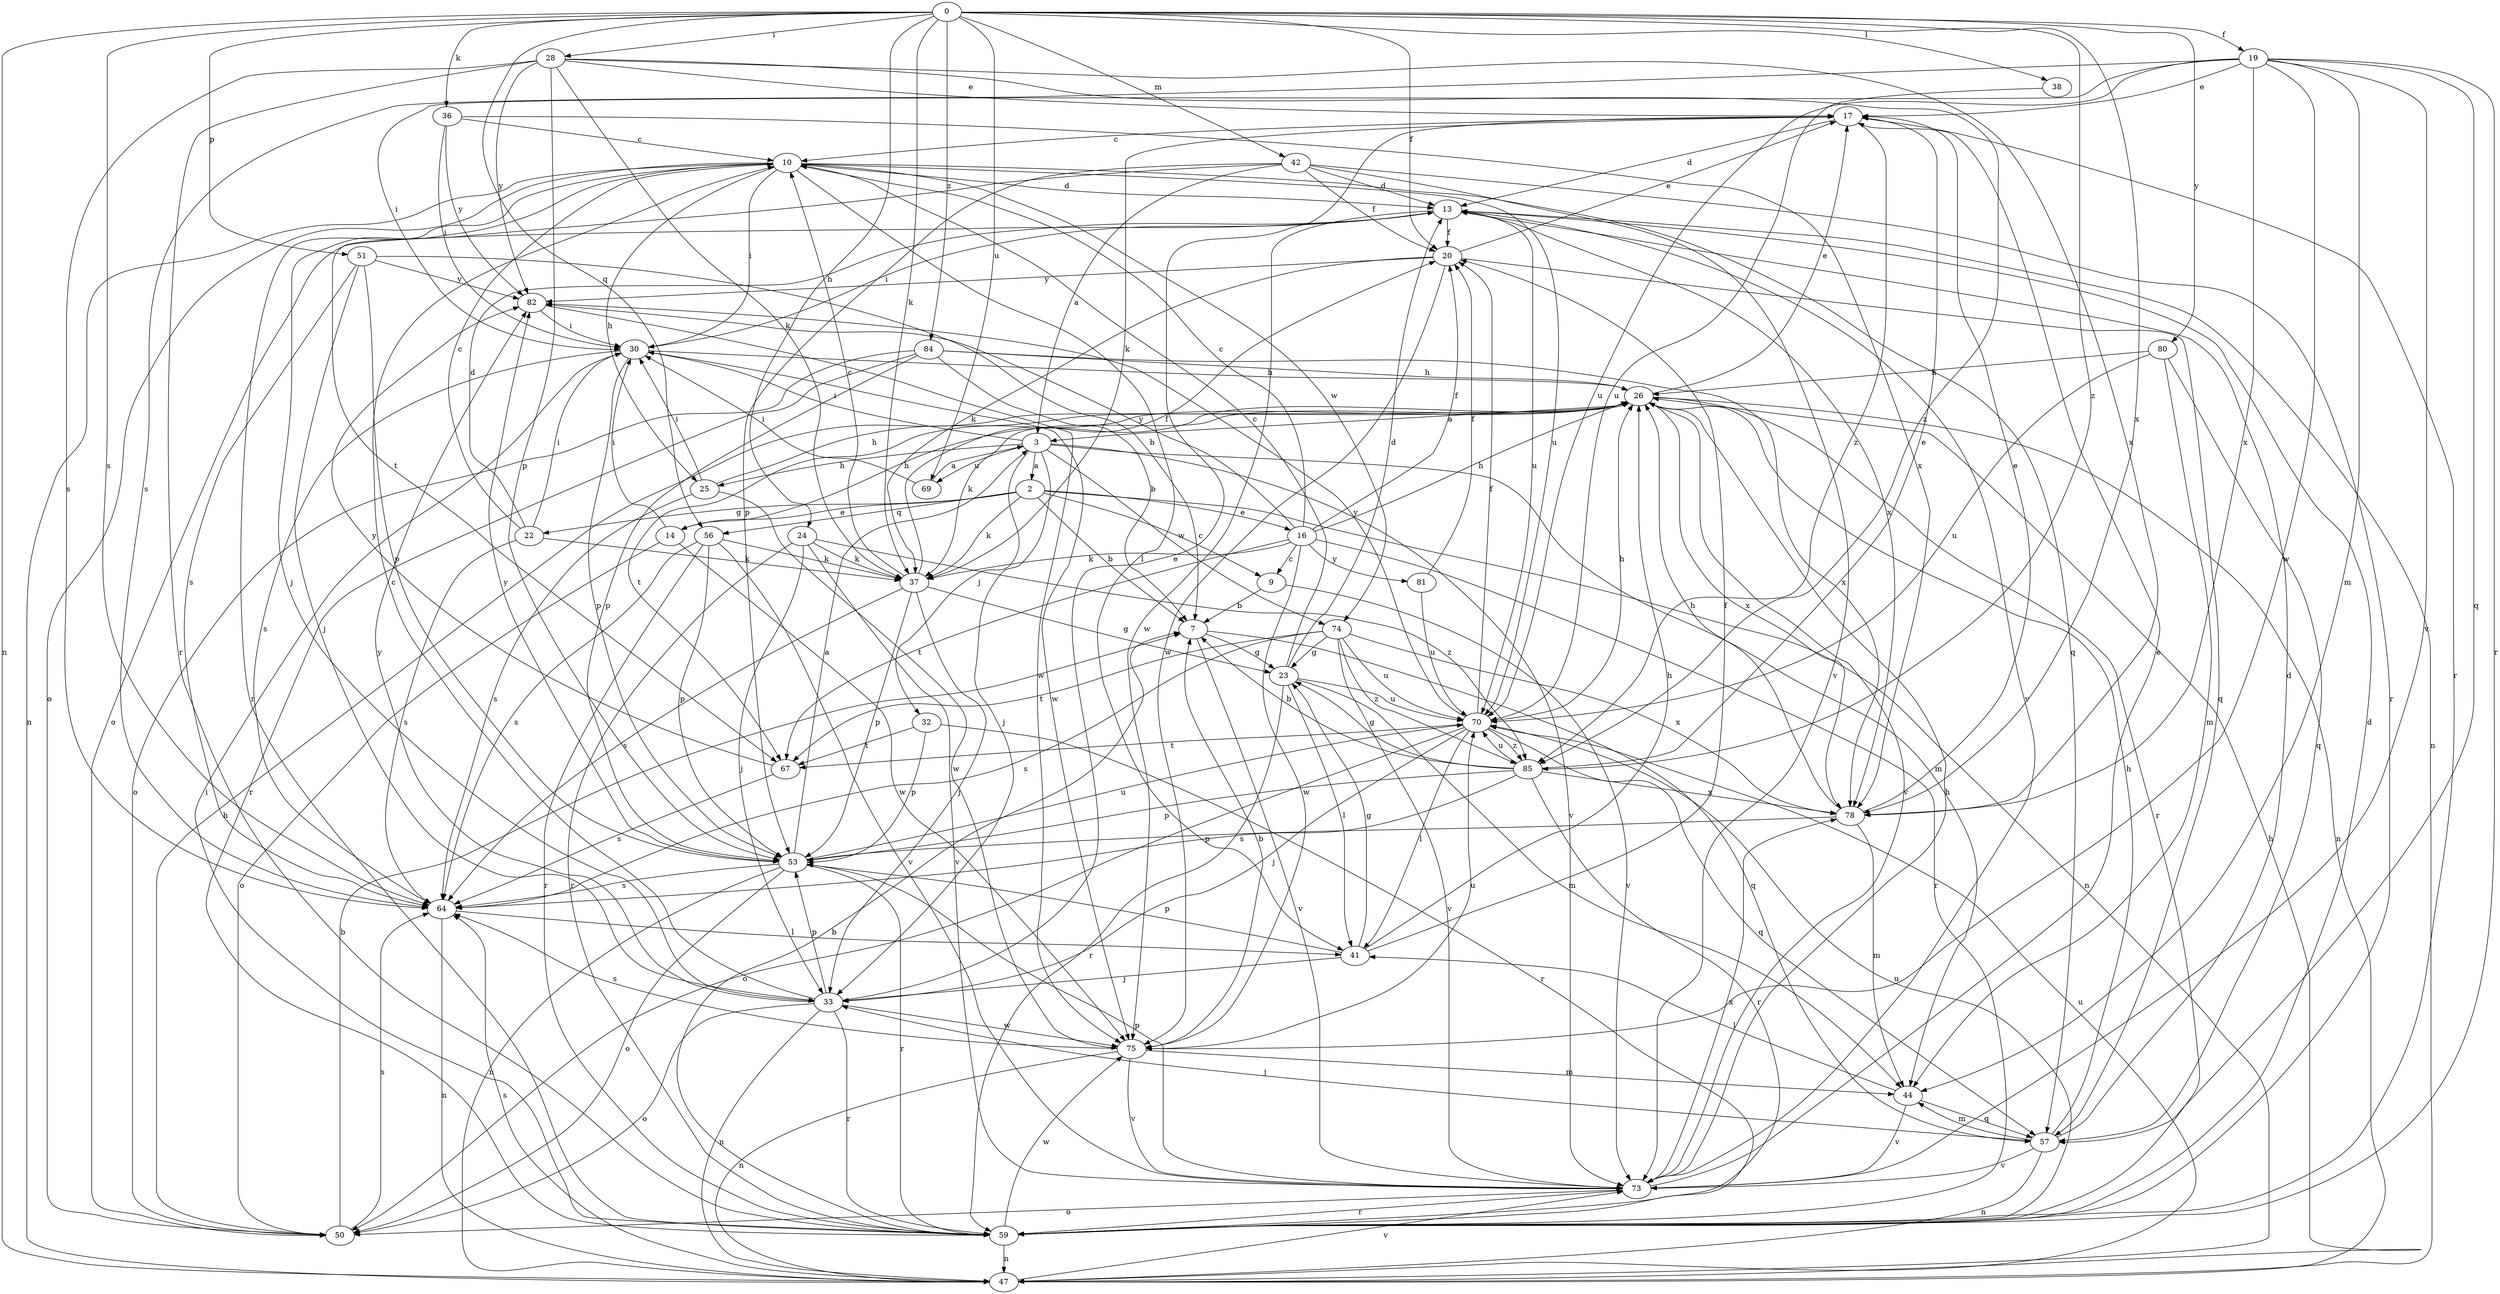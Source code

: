 strict digraph  {
0;
2;
3;
7;
9;
10;
13;
14;
16;
17;
19;
20;
22;
23;
24;
25;
26;
28;
30;
32;
33;
36;
37;
38;
41;
42;
44;
47;
50;
51;
53;
56;
57;
59;
64;
67;
69;
70;
73;
74;
75;
78;
80;
81;
82;
84;
85;
0 -> 19  [label=f];
0 -> 20  [label=f];
0 -> 24  [label=h];
0 -> 28  [label=i];
0 -> 36  [label=k];
0 -> 37  [label=k];
0 -> 38  [label=l];
0 -> 42  [label=m];
0 -> 47  [label=n];
0 -> 51  [label=p];
0 -> 56  [label=q];
0 -> 64  [label=s];
0 -> 69  [label=u];
0 -> 78  [label=x];
0 -> 80  [label=y];
0 -> 84  [label=z];
0 -> 85  [label=z];
2 -> 7  [label=b];
2 -> 9  [label=c];
2 -> 14  [label=e];
2 -> 16  [label=e];
2 -> 22  [label=g];
2 -> 37  [label=k];
2 -> 47  [label=n];
2 -> 56  [label=q];
3 -> 2  [label=a];
3 -> 25  [label=h];
3 -> 30  [label=i];
3 -> 32  [label=j];
3 -> 33  [label=j];
3 -> 44  [label=m];
3 -> 69  [label=u];
3 -> 73  [label=v];
3 -> 74  [label=w];
7 -> 23  [label=g];
7 -> 57  [label=q];
7 -> 73  [label=v];
9 -> 7  [label=b];
9 -> 73  [label=v];
10 -> 13  [label=d];
10 -> 25  [label=h];
10 -> 30  [label=i];
10 -> 33  [label=j];
10 -> 41  [label=l];
10 -> 47  [label=n];
10 -> 50  [label=o];
10 -> 57  [label=q];
10 -> 59  [label=r];
10 -> 70  [label=u];
10 -> 74  [label=w];
13 -> 20  [label=f];
13 -> 30  [label=i];
13 -> 47  [label=n];
13 -> 50  [label=o];
13 -> 70  [label=u];
13 -> 73  [label=v];
13 -> 75  [label=w];
13 -> 78  [label=x];
14 -> 26  [label=h];
14 -> 30  [label=i];
14 -> 50  [label=o];
14 -> 75  [label=w];
16 -> 9  [label=c];
16 -> 10  [label=c];
16 -> 20  [label=f];
16 -> 26  [label=h];
16 -> 37  [label=k];
16 -> 59  [label=r];
16 -> 67  [label=t];
16 -> 75  [label=w];
16 -> 81  [label=y];
16 -> 82  [label=y];
17 -> 10  [label=c];
17 -> 13  [label=d];
17 -> 37  [label=k];
17 -> 59  [label=r];
17 -> 85  [label=z];
19 -> 17  [label=e];
19 -> 30  [label=i];
19 -> 44  [label=m];
19 -> 57  [label=q];
19 -> 59  [label=r];
19 -> 64  [label=s];
19 -> 70  [label=u];
19 -> 73  [label=v];
19 -> 75  [label=w];
19 -> 78  [label=x];
20 -> 17  [label=e];
20 -> 37  [label=k];
20 -> 57  [label=q];
20 -> 75  [label=w];
20 -> 82  [label=y];
22 -> 10  [label=c];
22 -> 13  [label=d];
22 -> 30  [label=i];
22 -> 37  [label=k];
22 -> 64  [label=s];
23 -> 10  [label=c];
23 -> 13  [label=d];
23 -> 41  [label=l];
23 -> 44  [label=m];
23 -> 59  [label=r];
23 -> 70  [label=u];
24 -> 33  [label=j];
24 -> 37  [label=k];
24 -> 59  [label=r];
24 -> 73  [label=v];
24 -> 85  [label=z];
25 -> 26  [label=h];
25 -> 30  [label=i];
25 -> 64  [label=s];
25 -> 75  [label=w];
26 -> 3  [label=a];
26 -> 17  [label=e];
26 -> 37  [label=k];
26 -> 47  [label=n];
26 -> 59  [label=r];
26 -> 67  [label=t];
26 -> 73  [label=v];
26 -> 78  [label=x];
28 -> 17  [label=e];
28 -> 37  [label=k];
28 -> 53  [label=p];
28 -> 59  [label=r];
28 -> 64  [label=s];
28 -> 78  [label=x];
28 -> 82  [label=y];
28 -> 85  [label=z];
30 -> 26  [label=h];
30 -> 53  [label=p];
30 -> 64  [label=s];
30 -> 75  [label=w];
32 -> 53  [label=p];
32 -> 59  [label=r];
32 -> 67  [label=t];
33 -> 10  [label=c];
33 -> 17  [label=e];
33 -> 47  [label=n];
33 -> 50  [label=o];
33 -> 53  [label=p];
33 -> 59  [label=r];
33 -> 75  [label=w];
33 -> 82  [label=y];
36 -> 10  [label=c];
36 -> 30  [label=i];
36 -> 78  [label=x];
36 -> 82  [label=y];
37 -> 10  [label=c];
37 -> 20  [label=f];
37 -> 23  [label=g];
37 -> 33  [label=j];
37 -> 53  [label=p];
37 -> 64  [label=s];
38 -> 70  [label=u];
41 -> 20  [label=f];
41 -> 23  [label=g];
41 -> 26  [label=h];
41 -> 33  [label=j];
41 -> 53  [label=p];
42 -> 3  [label=a];
42 -> 13  [label=d];
42 -> 20  [label=f];
42 -> 53  [label=p];
42 -> 59  [label=r];
42 -> 67  [label=t];
42 -> 73  [label=v];
44 -> 41  [label=l];
44 -> 57  [label=q];
44 -> 73  [label=v];
47 -> 26  [label=h];
47 -> 64  [label=s];
47 -> 70  [label=u];
47 -> 73  [label=v];
50 -> 7  [label=b];
50 -> 26  [label=h];
50 -> 64  [label=s];
51 -> 7  [label=b];
51 -> 33  [label=j];
51 -> 53  [label=p];
51 -> 64  [label=s];
51 -> 82  [label=y];
53 -> 3  [label=a];
53 -> 47  [label=n];
53 -> 50  [label=o];
53 -> 59  [label=r];
53 -> 64  [label=s];
53 -> 70  [label=u];
53 -> 82  [label=y];
56 -> 37  [label=k];
56 -> 53  [label=p];
56 -> 59  [label=r];
56 -> 64  [label=s];
56 -> 73  [label=v];
57 -> 13  [label=d];
57 -> 26  [label=h];
57 -> 33  [label=j];
57 -> 44  [label=m];
57 -> 47  [label=n];
57 -> 73  [label=v];
59 -> 7  [label=b];
59 -> 13  [label=d];
59 -> 30  [label=i];
59 -> 47  [label=n];
59 -> 70  [label=u];
59 -> 75  [label=w];
64 -> 41  [label=l];
64 -> 47  [label=n];
67 -> 64  [label=s];
67 -> 82  [label=y];
69 -> 3  [label=a];
69 -> 30  [label=i];
70 -> 20  [label=f];
70 -> 26  [label=h];
70 -> 33  [label=j];
70 -> 41  [label=l];
70 -> 50  [label=o];
70 -> 57  [label=q];
70 -> 67  [label=t];
70 -> 82  [label=y];
70 -> 85  [label=z];
73 -> 17  [label=e];
73 -> 26  [label=h];
73 -> 50  [label=o];
73 -> 53  [label=p];
73 -> 59  [label=r];
73 -> 78  [label=x];
74 -> 23  [label=g];
74 -> 64  [label=s];
74 -> 67  [label=t];
74 -> 70  [label=u];
74 -> 73  [label=v];
74 -> 78  [label=x];
74 -> 85  [label=z];
75 -> 7  [label=b];
75 -> 44  [label=m];
75 -> 47  [label=n];
75 -> 64  [label=s];
75 -> 70  [label=u];
75 -> 73  [label=v];
78 -> 17  [label=e];
78 -> 26  [label=h];
78 -> 44  [label=m];
78 -> 53  [label=p];
80 -> 26  [label=h];
80 -> 44  [label=m];
80 -> 57  [label=q];
80 -> 70  [label=u];
81 -> 20  [label=f];
81 -> 70  [label=u];
82 -> 30  [label=i];
82 -> 75  [label=w];
84 -> 7  [label=b];
84 -> 26  [label=h];
84 -> 50  [label=o];
84 -> 53  [label=p];
84 -> 59  [label=r];
84 -> 78  [label=x];
85 -> 7  [label=b];
85 -> 17  [label=e];
85 -> 23  [label=g];
85 -> 53  [label=p];
85 -> 59  [label=r];
85 -> 64  [label=s];
85 -> 70  [label=u];
85 -> 78  [label=x];
}

